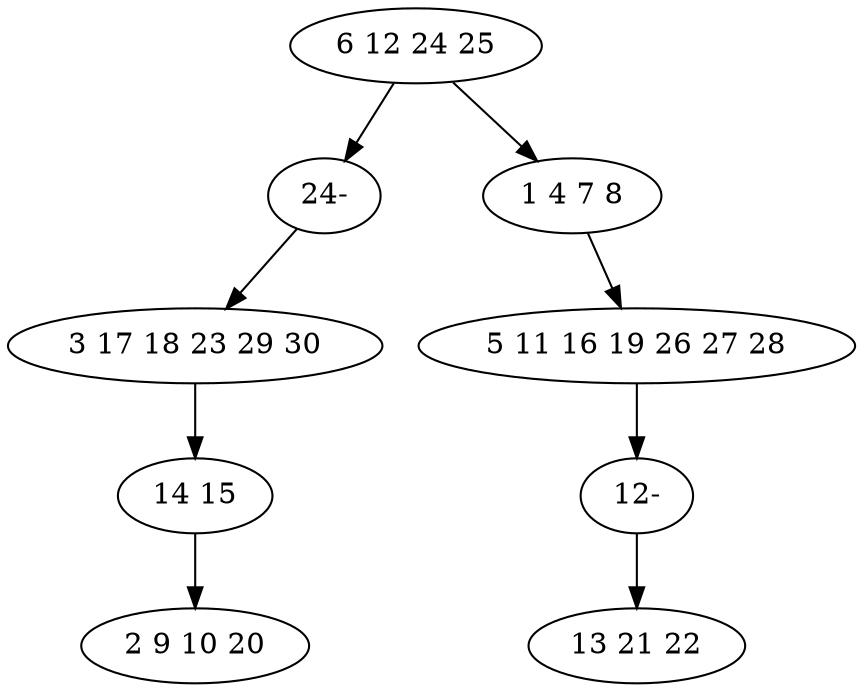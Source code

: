 digraph true_tree {
	"0" -> "8"
	"1" -> "2"
	"2" -> "3"
	"0" -> "4"
	"4" -> "5"
	"5" -> "7"
	"7" -> "6"
	"8" -> "1"
	"0" [label="6 12 24 25"];
	"1" [label="3 17 18 23 29 30"];
	"2" [label="14 15"];
	"3" [label="2 9 10 20"];
	"4" [label="1 4 7 8"];
	"5" [label="5 11 16 19 26 27 28"];
	"6" [label="13 21 22"];
	"7" [label="12-"];
	"8" [label="24-"];
}
